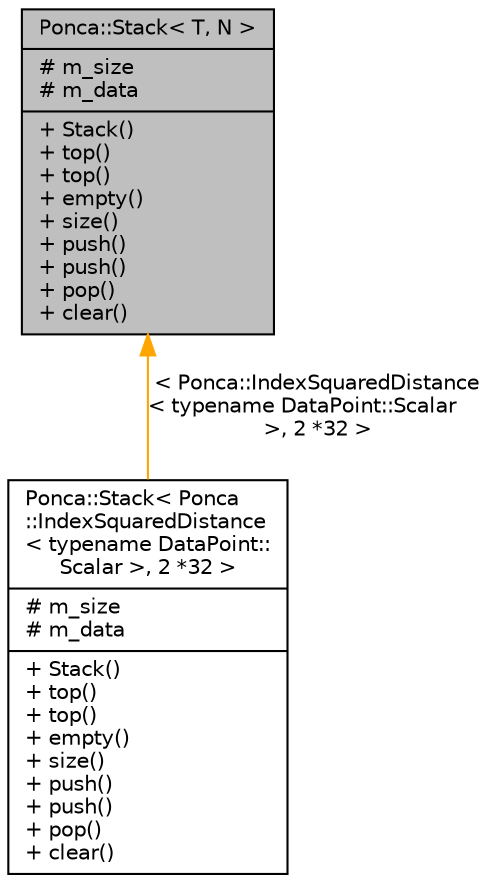 digraph "Ponca::Stack&lt; T, N &gt;"
{
 // INTERACTIVE_SVG=YES
 // LATEX_PDF_SIZE
  bgcolor="transparent";
  edge [fontname="Helvetica",fontsize="10",labelfontname="Helvetica",labelfontsize="10"];
  node [fontname="Helvetica",fontsize="10",shape=record];
  Node1 [label="{Ponca::Stack\< T, N \>\n|# m_size\l# m_data\l|+ Stack()\l+ top()\l+ top()\l+ empty()\l+ size()\l+ push()\l+ push()\l+ pop()\l+ clear()\l}",height=0.2,width=0.4,color="black", fillcolor="grey75", style="filled", fontcolor="black",tooltip="Stack with fixed-size storage."];
  Node1 -> Node2 [dir="back",color="orange",fontsize="10",style="solid",label=" \< Ponca::IndexSquaredDistance\l\< typename DataPoint::Scalar\l \>, 2 *32 \>" ,fontname="Helvetica"];
  Node2 [label="{Ponca::Stack\< Ponca\l::IndexSquaredDistance\l\< typename DataPoint::\lScalar \>, 2 *32 \>\n|# m_size\l# m_data\l|+ Stack()\l+ top()\l+ top()\l+ empty()\l+ size()\l+ push()\l+ push()\l+ pop()\l+ clear()\l}",height=0.2,width=0.4,color="black",URL="$group__common.html",tooltip=" "];
}
